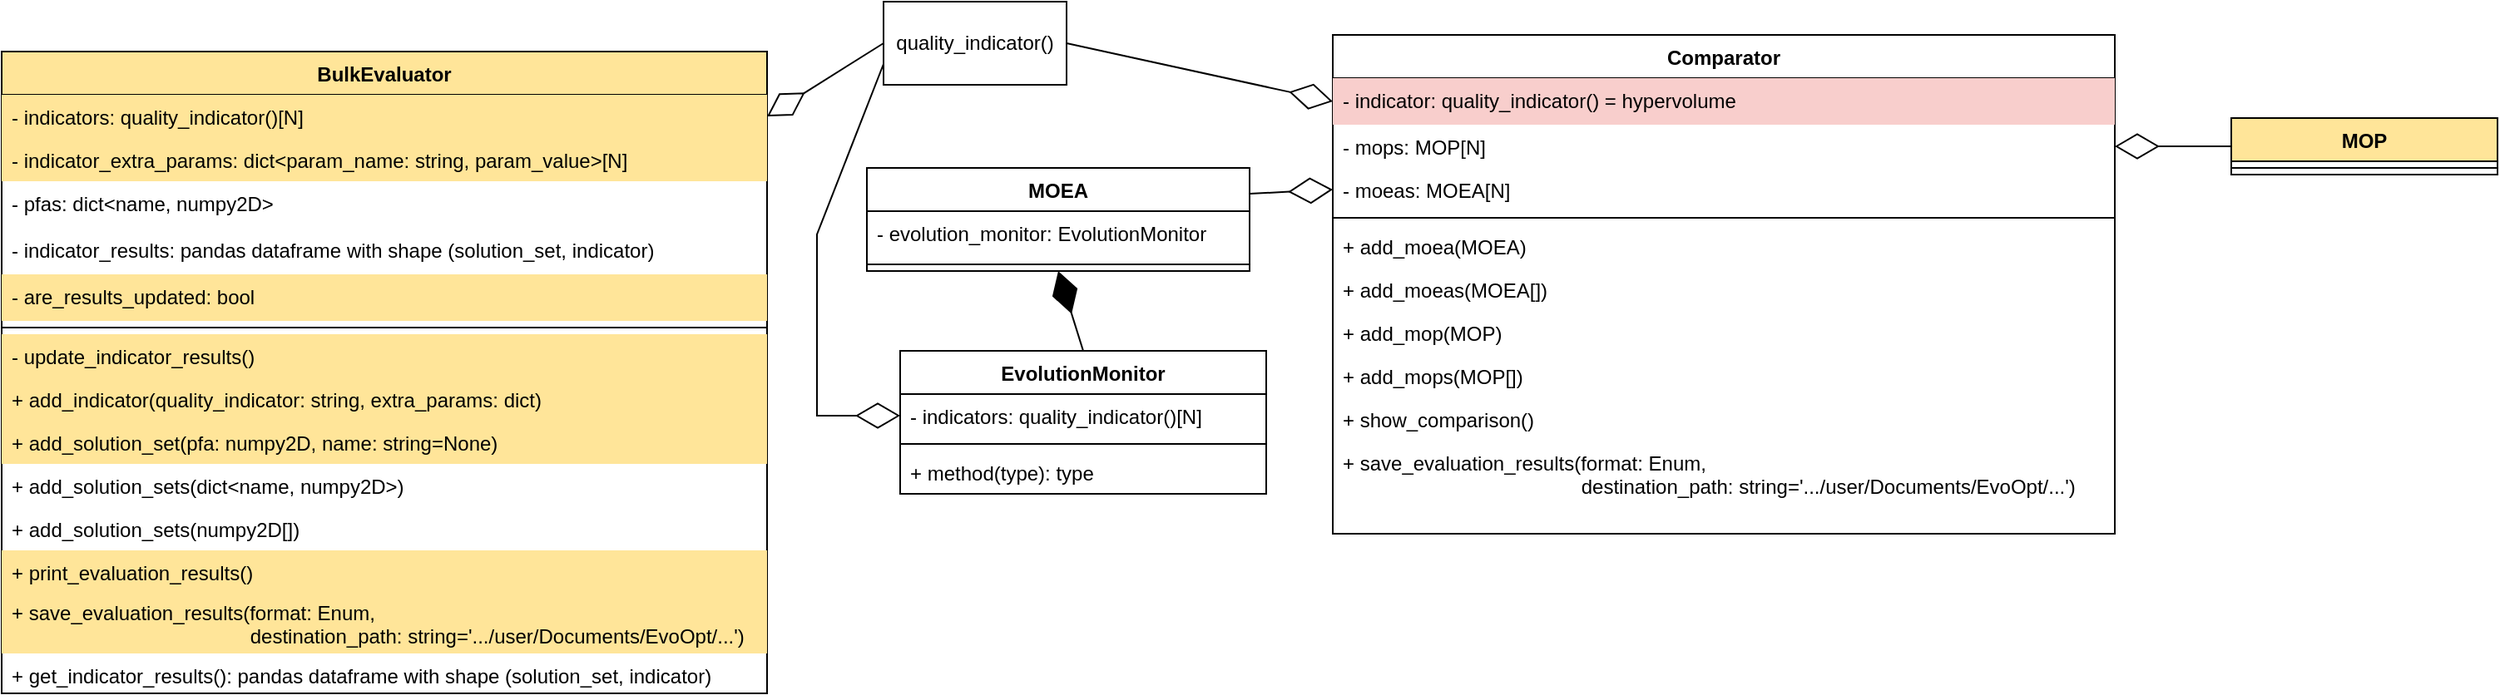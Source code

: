 <mxfile version="21.3.0" type="github" pages="2">
  <diagram id="C5RBs43oDa-KdzZeNtuy" name="Page-1">
    <mxGraphModel dx="1113" dy="1024" grid="1" gridSize="10" guides="1" tooltips="1" connect="1" arrows="1" fold="1" page="1" pageScale="1" pageWidth="827" pageHeight="1169" math="0" shadow="0">
      <root>
        <mxCell id="WIyWlLk6GJQsqaUBKTNV-0" />
        <mxCell id="WIyWlLk6GJQsqaUBKTNV-1" parent="WIyWlLk6GJQsqaUBKTNV-0" />
        <UserObject label="BulkEvaluator" tooltip="Permite evaluar M sets de soluciones utilizando N indicadores." id="zkfFHV4jXpPFQw0GAbJ--0">
          <mxCell style="swimlane;fontStyle=1;align=center;verticalAlign=top;childLayout=stackLayout;horizontal=1;startSize=26;horizontalStack=0;resizeParent=1;resizeLast=0;collapsible=1;marginBottom=0;rounded=0;shadow=0;strokeWidth=1;fillColor=#FFE599;" parent="WIyWlLk6GJQsqaUBKTNV-1" vertex="1">
            <mxGeometry y="70" width="460" height="386" as="geometry">
              <mxRectangle x="220" y="120" width="160" height="26" as="alternateBounds" />
            </mxGeometry>
          </mxCell>
        </UserObject>
        <object label="- indicators: quality_indicator()[N]" linkTarget="_blank" tooltip="Aquí se almacena una lista con todas las funciones de los indicadores de calidad que vamos a utilizar (aprovechando que en Python podemos guardar funciones como variables)." id="zkfFHV4jXpPFQw0GAbJ--1">
          <mxCell style="text;align=left;verticalAlign=top;spacingLeft=4;spacingRight=4;overflow=hidden;rotatable=0;points=[[0,0.5],[1,0.5]];portConstraint=eastwest;fillColor=#FFE599;" parent="zkfFHV4jXpPFQw0GAbJ--0" vertex="1">
            <mxGeometry y="26" width="460" height="26" as="geometry" />
          </mxCell>
        </object>
        <UserObject label="- indicator_extra_params: dict&lt;param_name: string, param_value&gt;[N]" tooltip="Aquí almacenaremos los parámetros para aquellos indicadores que requieren de parámetros (como por ejemplo p, un set de referencia, una función de utilidad, etc.). Los índices que hagan referencia a un indicador que no requiere más parámetros tendrán null." id="zkfFHV4jXpPFQw0GAbJ--3">
          <mxCell style="text;align=left;verticalAlign=top;spacingLeft=4;spacingRight=4;overflow=hidden;rotatable=0;points=[[0,0.5],[1,0.5]];portConstraint=eastwest;rounded=0;shadow=0;html=0;fillColor=#FFE599;" parent="zkfFHV4jXpPFQw0GAbJ--0" vertex="1">
            <mxGeometry y="52" width="460" height="26" as="geometry" />
          </mxCell>
        </UserObject>
        <mxCell id="zkfFHV4jXpPFQw0GAbJ--2" value="- pfas: dict&lt;name, numpy2D&gt;" style="text;align=left;verticalAlign=top;spacingLeft=4;spacingRight=4;overflow=hidden;rotatable=0;points=[[0,0.5],[1,0.5]];portConstraint=eastwest;rounded=0;shadow=0;html=0;" parent="zkfFHV4jXpPFQw0GAbJ--0" vertex="1">
          <mxGeometry y="78" width="460" height="28" as="geometry" />
        </mxCell>
        <mxCell id="Jc8pbojkAzqRlzXQ8gW2-11" value="- indicator_results: pandas dataframe with shape (solution_set, indicator)" style="text;align=left;verticalAlign=top;spacingLeft=4;spacingRight=4;overflow=hidden;rotatable=0;points=[[0,0.5],[1,0.5]];portConstraint=eastwest;rounded=0;shadow=0;html=0;" parent="zkfFHV4jXpPFQw0GAbJ--0" vertex="1">
          <mxGeometry y="106" width="460" height="28" as="geometry" />
        </mxCell>
        <UserObject label="- are_results_updated: bool" tooltip="Para uso interno de la clase. La idea es no andar calculando resultados que ya tenemos calculados cada vez que llamamos a print_evaluation_results, save_evaluation_results o get_indicator_results." id="Jc8pbojkAzqRlzXQ8gW2-12">
          <mxCell style="text;align=left;verticalAlign=top;spacingLeft=4;spacingRight=4;overflow=hidden;rotatable=0;points=[[0,0.5],[1,0.5]];portConstraint=eastwest;rounded=0;shadow=0;html=0;fillColor=#FFE599;" parent="zkfFHV4jXpPFQw0GAbJ--0" vertex="1">
            <mxGeometry y="134" width="460" height="28" as="geometry" />
          </mxCell>
        </UserObject>
        <mxCell id="zkfFHV4jXpPFQw0GAbJ--4" value="" style="line;html=1;strokeWidth=1;align=left;verticalAlign=middle;spacingTop=-1;spacingLeft=3;spacingRight=3;rotatable=0;labelPosition=right;points=[];portConstraint=eastwest;" parent="zkfFHV4jXpPFQw0GAbJ--0" vertex="1">
          <mxGeometry y="162" width="460" height="8" as="geometry" />
        </mxCell>
        <UserObject label="- update_indicator_results()" tooltip="Para uso interno de la clase. La idea es no andar calculando resultados que ya tenemos calculados cada vez que llamamos a print_evaluation_results, save_evaluation_results o get_indicator_results." id="Jc8pbojkAzqRlzXQ8gW2-14">
          <mxCell style="text;align=left;verticalAlign=top;spacingLeft=4;spacingRight=4;overflow=hidden;rotatable=0;points=[[0,0.5],[1,0.5]];portConstraint=eastwest;fillColor=#FFE599;" parent="zkfFHV4jXpPFQw0GAbJ--0" vertex="1">
            <mxGeometry y="170" width="460" height="26" as="geometry" />
          </mxCell>
        </UserObject>
        <UserObject label="+ add_indicator(quality_indicator: string, extra_params: dict)" tooltip="Estaría muy bien si pudiéramos hacer que los indicadores de calidad salieran listados en el IDE, pero esto puede ser complejo si se quiere hacer de manera automática. De momento, que se pase un string.&#xa;&#xa;También, para los parámetros, aprovecharemos que en Python se puede tener un diccionario con keys de un tipo y valores de muchos tipos diferentes." id="zkfFHV4jXpPFQw0GAbJ--5">
          <mxCell style="text;align=left;verticalAlign=top;spacingLeft=4;spacingRight=4;overflow=hidden;rotatable=0;points=[[0,0.5],[1,0.5]];portConstraint=eastwest;fillColor=#FFE599;" parent="zkfFHV4jXpPFQw0GAbJ--0" vertex="1">
            <mxGeometry y="196" width="460" height="26" as="geometry" />
          </mxCell>
        </UserObject>
        <UserObject label="+ add_solution_set(pfa: numpy2D, name: string=None)" tooltip="Si no se le pone nombre, se le pone automáticamente un número como nombre (1, 2, 3, etc.)." id="Jc8pbojkAzqRlzXQ8gW2-4">
          <mxCell style="text;align=left;verticalAlign=top;spacingLeft=4;spacingRight=4;overflow=hidden;rotatable=0;points=[[0,0.5],[1,0.5]];portConstraint=eastwest;strokeColor=none;fillColor=#FFE599;" parent="zkfFHV4jXpPFQw0GAbJ--0" vertex="1">
            <mxGeometry y="222" width="460" height="26" as="geometry" />
          </mxCell>
        </UserObject>
        <mxCell id="Jc8pbojkAzqRlzXQ8gW2-6" value="+ add_solution_sets(dict&lt;name, numpy2D&gt;)" style="text;align=left;verticalAlign=top;spacingLeft=4;spacingRight=4;overflow=hidden;rotatable=0;points=[[0,0.5],[1,0.5]];portConstraint=eastwest;" parent="zkfFHV4jXpPFQw0GAbJ--0" vertex="1">
          <mxGeometry y="248" width="460" height="26" as="geometry" />
        </mxCell>
        <mxCell id="Jc8pbojkAzqRlzXQ8gW2-8" value="+ add_solution_sets(numpy2D[])" style="text;align=left;verticalAlign=top;spacingLeft=4;spacingRight=4;overflow=hidden;rotatable=0;points=[[0,0.5],[1,0.5]];portConstraint=eastwest;" parent="zkfFHV4jXpPFQw0GAbJ--0" vertex="1">
          <mxGeometry y="274" width="460" height="26" as="geometry" />
        </mxCell>
        <UserObject label="+ print_evaluation_results()" tooltip="Imprime por consola el valor, array, o la tabla 2D (dependiendo de si M o N son iguales a 1 o no). Sería bueno que imprima un Pandas dataframe." id="Jc8pbojkAzqRlzXQ8gW2-3">
          <mxCell style="text;align=left;verticalAlign=top;spacingLeft=4;spacingRight=4;overflow=hidden;rotatable=0;points=[[0,0.5],[1,0.5]];portConstraint=eastwest;fillColor=#FFE599;" parent="zkfFHV4jXpPFQw0GAbJ--0" vertex="1">
            <mxGeometry y="300" width="460" height="24" as="geometry" />
          </mxCell>
        </UserObject>
        <UserObject label="+ save_evaluation_results(format: Enum, &#xa;                                           destination_path: string=&#39;.../user/Documents/EvoOpt/...&#39;)" tooltip="El parametro format es para especificar si se quiere un txt, un csv, un xml, etc." id="Jc8pbojkAzqRlzXQ8gW2-7">
          <mxCell style="text;align=left;verticalAlign=top;spacingLeft=4;spacingRight=4;overflow=hidden;rotatable=0;points=[[0,0.5],[1,0.5]];portConstraint=eastwest;fillColor=#FFE599;" parent="zkfFHV4jXpPFQw0GAbJ--0" vertex="1">
            <mxGeometry y="324" width="460" height="38" as="geometry" />
          </mxCell>
        </UserObject>
        <UserObject label="+ get_indicator_results(): pandas dataframe with shape (solution_set, indicator)" tooltip="" id="Jc8pbojkAzqRlzXQ8gW2-10">
          <mxCell style="text;align=left;verticalAlign=top;spacingLeft=4;spacingRight=4;overflow=hidden;rotatable=0;points=[[0,0.5],[1,0.5]];portConstraint=eastwest;fillColor=none;" parent="zkfFHV4jXpPFQw0GAbJ--0" vertex="1">
            <mxGeometry y="362" width="460" height="24" as="geometry" />
          </mxCell>
        </UserObject>
        <mxCell id="yCq8_07fq_2z89Y1MARR-6" value="Comparator" style="swimlane;fontStyle=1;align=center;verticalAlign=top;childLayout=stackLayout;horizontal=1;startSize=26;horizontalStack=0;resizeParent=1;resizeParentMax=0;resizeLast=0;collapsible=1;marginBottom=0;whiteSpace=wrap;html=1;" vertex="1" parent="WIyWlLk6GJQsqaUBKTNV-1">
          <mxGeometry x="800" y="60" width="470" height="300" as="geometry" />
        </mxCell>
        <UserObject label="- indicator: quality_indicator() = hypervolume" tooltip="¿Era un indicador o varios indicadores?" id="yCq8_07fq_2z89Y1MARR-26">
          <mxCell style="text;strokeColor=none;fillColor=#F8CECC;align=left;verticalAlign=top;spacingLeft=4;spacingRight=4;overflow=hidden;rotatable=0;points=[[0,0.5],[1,0.5]];portConstraint=eastwest;whiteSpace=wrap;html=1;" vertex="1" parent="yCq8_07fq_2z89Y1MARR-6">
            <mxGeometry y="26" width="470" height="28" as="geometry" />
          </mxCell>
        </UserObject>
        <mxCell id="yCq8_07fq_2z89Y1MARR-33" value="- mops: MOP[N]" style="text;strokeColor=none;fillColor=none;align=left;verticalAlign=top;spacingLeft=4;spacingRight=4;overflow=hidden;rotatable=0;points=[[0,0.5],[1,0.5]];portConstraint=eastwest;whiteSpace=wrap;html=1;" vertex="1" parent="yCq8_07fq_2z89Y1MARR-6">
          <mxGeometry y="54" width="470" height="26" as="geometry" />
        </mxCell>
        <mxCell id="yCq8_07fq_2z89Y1MARR-7" value="- moeas: MOEA[N]" style="text;strokeColor=none;fillColor=none;align=left;verticalAlign=top;spacingLeft=4;spacingRight=4;overflow=hidden;rotatable=0;points=[[0,0.5],[1,0.5]];portConstraint=eastwest;whiteSpace=wrap;html=1;" vertex="1" parent="yCq8_07fq_2z89Y1MARR-6">
          <mxGeometry y="80" width="470" height="26" as="geometry" />
        </mxCell>
        <mxCell id="yCq8_07fq_2z89Y1MARR-8" value="" style="line;strokeWidth=1;fillColor=none;align=left;verticalAlign=middle;spacingTop=-1;spacingLeft=3;spacingRight=3;rotatable=0;labelPosition=right;points=[];portConstraint=eastwest;strokeColor=inherit;" vertex="1" parent="yCq8_07fq_2z89Y1MARR-6">
          <mxGeometry y="106" width="470" height="8" as="geometry" />
        </mxCell>
        <mxCell id="yCq8_07fq_2z89Y1MARR-9" value="+ add_moea(MOEA)" style="text;strokeColor=none;fillColor=none;align=left;verticalAlign=top;spacingLeft=4;spacingRight=4;overflow=hidden;rotatable=0;points=[[0,0.5],[1,0.5]];portConstraint=eastwest;whiteSpace=wrap;html=1;" vertex="1" parent="yCq8_07fq_2z89Y1MARR-6">
          <mxGeometry y="114" width="470" height="26" as="geometry" />
        </mxCell>
        <mxCell id="yCq8_07fq_2z89Y1MARR-23" value="+ add_moeas(MOEA[])" style="text;strokeColor=none;fillColor=none;align=left;verticalAlign=top;spacingLeft=4;spacingRight=4;overflow=hidden;rotatable=0;points=[[0,0.5],[1,0.5]];portConstraint=eastwest;whiteSpace=wrap;html=1;" vertex="1" parent="yCq8_07fq_2z89Y1MARR-6">
          <mxGeometry y="140" width="470" height="26" as="geometry" />
        </mxCell>
        <mxCell id="yCq8_07fq_2z89Y1MARR-28" value="+ add_mop(MOP)" style="text;strokeColor=none;fillColor=none;align=left;verticalAlign=top;spacingLeft=4;spacingRight=4;overflow=hidden;rotatable=0;points=[[0,0.5],[1,0.5]];portConstraint=eastwest;whiteSpace=wrap;html=1;" vertex="1" parent="yCq8_07fq_2z89Y1MARR-6">
          <mxGeometry y="166" width="470" height="26" as="geometry" />
        </mxCell>
        <mxCell id="yCq8_07fq_2z89Y1MARR-29" value="+ add_mops(MOP[])" style="text;strokeColor=none;fillColor=none;align=left;verticalAlign=top;spacingLeft=4;spacingRight=4;overflow=hidden;rotatable=0;points=[[0,0.5],[1,0.5]];portConstraint=eastwest;whiteSpace=wrap;html=1;" vertex="1" parent="yCq8_07fq_2z89Y1MARR-6">
          <mxGeometry y="192" width="470" height="26" as="geometry" />
        </mxCell>
        <mxCell id="yCq8_07fq_2z89Y1MARR-35" value="+ show_comparison()" style="text;strokeColor=none;fillColor=none;align=left;verticalAlign=top;spacingLeft=4;spacingRight=4;overflow=hidden;rotatable=0;points=[[0,0.5],[1,0.5]];portConstraint=eastwest;whiteSpace=wrap;html=1;" vertex="1" parent="yCq8_07fq_2z89Y1MARR-6">
          <mxGeometry y="218" width="470" height="26" as="geometry" />
        </mxCell>
        <mxCell id="yCq8_07fq_2z89Y1MARR-36" value="+ save_evaluation_results(format: Enum,&lt;br style=&quot;border-color: var(--border-color); padding: 0px; margin: 0px;&quot;&gt;&lt;span style=&quot;&quot;&gt;&amp;nbsp;&amp;nbsp;&amp;nbsp;&amp;nbsp;&amp;nbsp;&amp;nbsp;&amp;nbsp;&amp;nbsp;&amp;nbsp;&amp;nbsp;&amp;nbsp;&amp;nbsp;&amp;nbsp;&amp;nbsp;&amp;nbsp;&amp;nbsp;&amp;nbsp;&amp;nbsp;&amp;nbsp;&amp;nbsp;&amp;nbsp;&amp;nbsp;&amp;nbsp;&amp;nbsp;&amp;nbsp;&amp;nbsp;&amp;nbsp;&amp;nbsp;&amp;nbsp;&amp;nbsp;&amp;nbsp;&amp;nbsp;&amp;nbsp;&amp;nbsp;&amp;nbsp;&amp;nbsp;&amp;nbsp;&amp;nbsp;&amp;nbsp;&amp;nbsp;&amp;nbsp;&amp;nbsp;&amp;nbsp;destination_path: string=&#39;.../user/Documents/EvoOpt/...&#39;)&lt;/span&gt;" style="text;strokeColor=none;fillColor=none;align=left;verticalAlign=top;spacingLeft=4;spacingRight=4;overflow=hidden;rotatable=0;points=[[0,0.5],[1,0.5]];portConstraint=eastwest;whiteSpace=wrap;html=1;" vertex="1" parent="yCq8_07fq_2z89Y1MARR-6">
          <mxGeometry y="244" width="470" height="56" as="geometry" />
        </mxCell>
        <mxCell id="yCq8_07fq_2z89Y1MARR-10" value="MOEA" style="swimlane;fontStyle=1;align=center;verticalAlign=top;childLayout=stackLayout;horizontal=1;startSize=26;horizontalStack=0;resizeParent=1;resizeParentMax=0;resizeLast=0;collapsible=1;marginBottom=0;whiteSpace=wrap;html=1;" vertex="1" parent="WIyWlLk6GJQsqaUBKTNV-1">
          <mxGeometry x="520" y="140" width="230" height="62" as="geometry" />
        </mxCell>
        <mxCell id="yCq8_07fq_2z89Y1MARR-43" value="- evolution_monitor: EvolutionMonitor" style="text;align=left;verticalAlign=top;spacingLeft=4;spacingRight=4;overflow=hidden;rotatable=0;points=[[0,0.5],[1,0.5]];portConstraint=eastwest;rounded=0;shadow=0;html=0;" vertex="1" parent="yCq8_07fq_2z89Y1MARR-10">
          <mxGeometry y="26" width="230" height="28" as="geometry" />
        </mxCell>
        <mxCell id="yCq8_07fq_2z89Y1MARR-12" value="" style="line;strokeWidth=1;fillColor=none;align=left;verticalAlign=middle;spacingTop=-1;spacingLeft=3;spacingRight=3;rotatable=0;labelPosition=right;points=[];portConstraint=eastwest;strokeColor=inherit;" vertex="1" parent="yCq8_07fq_2z89Y1MARR-10">
          <mxGeometry y="54" width="230" height="8" as="geometry" />
        </mxCell>
        <mxCell id="yCq8_07fq_2z89Y1MARR-22" value="" style="endArrow=diamondThin;endFill=0;endSize=24;html=1;rounded=0;entryX=0;entryY=0.5;entryDx=0;entryDy=0;exitX=1;exitY=0.25;exitDx=0;exitDy=0;" edge="1" parent="WIyWlLk6GJQsqaUBKTNV-1" source="yCq8_07fq_2z89Y1MARR-10" target="yCq8_07fq_2z89Y1MARR-7">
          <mxGeometry width="160" relative="1" as="geometry">
            <mxPoint x="860" y="320" as="sourcePoint" />
            <mxPoint x="1020" y="320" as="targetPoint" />
          </mxGeometry>
        </mxCell>
        <UserObject label="MOP" tooltip="Creo que permitir que los MOPs sean objetos brinda al usuario una interfaz para crear sus propios MOPs." id="yCq8_07fq_2z89Y1MARR-24">
          <mxCell style="swimlane;fontStyle=1;align=center;verticalAlign=top;childLayout=stackLayout;horizontal=1;startSize=26;horizontalStack=0;resizeParent=1;resizeParentMax=0;resizeLast=0;collapsible=1;marginBottom=0;whiteSpace=wrap;html=1;fillColor=#FFE599;" vertex="1" parent="WIyWlLk6GJQsqaUBKTNV-1">
            <mxGeometry x="1340" y="110" width="160" height="34" as="geometry" />
          </mxCell>
        </UserObject>
        <mxCell id="yCq8_07fq_2z89Y1MARR-25" value="" style="line;strokeWidth=1;fillColor=none;align=left;verticalAlign=middle;spacingTop=-1;spacingLeft=3;spacingRight=3;rotatable=0;labelPosition=right;points=[];portConstraint=eastwest;strokeColor=inherit;" vertex="1" parent="yCq8_07fq_2z89Y1MARR-24">
          <mxGeometry y="26" width="160" height="8" as="geometry" />
        </mxCell>
        <mxCell id="yCq8_07fq_2z89Y1MARR-27" value="" style="endArrow=diamondThin;endFill=0;endSize=24;html=1;rounded=0;exitX=0;exitY=0.5;exitDx=0;exitDy=0;" edge="1" parent="WIyWlLk6GJQsqaUBKTNV-1" source="yCq8_07fq_2z89Y1MARR-24">
          <mxGeometry width="160" relative="1" as="geometry">
            <mxPoint x="740" y="125" as="sourcePoint" />
            <mxPoint x="1270" y="127" as="targetPoint" />
          </mxGeometry>
        </mxCell>
        <mxCell id="yCq8_07fq_2z89Y1MARR-30" value="quality_indicator()" style="html=1;whiteSpace=wrap;" vertex="1" parent="WIyWlLk6GJQsqaUBKTNV-1">
          <mxGeometry x="530" y="40" width="110" height="50" as="geometry" />
        </mxCell>
        <mxCell id="yCq8_07fq_2z89Y1MARR-31" value="" style="endArrow=diamondThin;endFill=0;endSize=24;html=1;rounded=0;entryX=1;entryY=0.5;entryDx=0;entryDy=0;exitX=0;exitY=0.5;exitDx=0;exitDy=0;" edge="1" parent="WIyWlLk6GJQsqaUBKTNV-1" source="yCq8_07fq_2z89Y1MARR-30" target="zkfFHV4jXpPFQw0GAbJ--1">
          <mxGeometry width="160" relative="1" as="geometry">
            <mxPoint x="750" y="135" as="sourcePoint" />
            <mxPoint x="810" y="135" as="targetPoint" />
          </mxGeometry>
        </mxCell>
        <mxCell id="yCq8_07fq_2z89Y1MARR-34" value="" style="endArrow=diamondThin;endFill=0;endSize=24;html=1;rounded=0;entryX=0;entryY=0.5;entryDx=0;entryDy=0;exitX=1;exitY=0.5;exitDx=0;exitDy=0;" edge="1" parent="WIyWlLk6GJQsqaUBKTNV-1" source="yCq8_07fq_2z89Y1MARR-30" target="yCq8_07fq_2z89Y1MARR-26">
          <mxGeometry width="160" relative="1" as="geometry">
            <mxPoint x="590" y="-25.5" as="sourcePoint" />
            <mxPoint x="650" y="-25.5" as="targetPoint" />
          </mxGeometry>
        </mxCell>
        <mxCell id="yCq8_07fq_2z89Y1MARR-38" value="EvolutionMonitor" style="swimlane;fontStyle=1;align=center;verticalAlign=top;childLayout=stackLayout;horizontal=1;startSize=26;horizontalStack=0;resizeParent=1;resizeParentMax=0;resizeLast=0;collapsible=1;marginBottom=0;whiteSpace=wrap;html=1;" vertex="1" parent="WIyWlLk6GJQsqaUBKTNV-1">
          <mxGeometry x="540" y="250" width="220" height="86" as="geometry" />
        </mxCell>
        <mxCell id="yCq8_07fq_2z89Y1MARR-39" value="- indicators: quality_indicator()[N]" style="text;strokeColor=none;fillColor=none;align=left;verticalAlign=top;spacingLeft=4;spacingRight=4;overflow=hidden;rotatable=0;points=[[0,0.5],[1,0.5]];portConstraint=eastwest;whiteSpace=wrap;html=1;" vertex="1" parent="yCq8_07fq_2z89Y1MARR-38">
          <mxGeometry y="26" width="220" height="26" as="geometry" />
        </mxCell>
        <mxCell id="yCq8_07fq_2z89Y1MARR-40" value="" style="line;strokeWidth=1;fillColor=none;align=left;verticalAlign=middle;spacingTop=-1;spacingLeft=3;spacingRight=3;rotatable=0;labelPosition=right;points=[];portConstraint=eastwest;strokeColor=inherit;" vertex="1" parent="yCq8_07fq_2z89Y1MARR-38">
          <mxGeometry y="52" width="220" height="8" as="geometry" />
        </mxCell>
        <mxCell id="yCq8_07fq_2z89Y1MARR-41" value="+ method(type): type" style="text;strokeColor=none;fillColor=none;align=left;verticalAlign=top;spacingLeft=4;spacingRight=4;overflow=hidden;rotatable=0;points=[[0,0.5],[1,0.5]];portConstraint=eastwest;whiteSpace=wrap;html=1;" vertex="1" parent="yCq8_07fq_2z89Y1MARR-38">
          <mxGeometry y="60" width="220" height="26" as="geometry" />
        </mxCell>
        <mxCell id="yCq8_07fq_2z89Y1MARR-42" value="" style="endArrow=diamondThin;endFill=1;endSize=24;html=1;rounded=0;entryX=0.5;entryY=1;entryDx=0;entryDy=0;exitX=0.5;exitY=0;exitDx=0;exitDy=0;" edge="1" parent="WIyWlLk6GJQsqaUBKTNV-1" source="yCq8_07fq_2z89Y1MARR-38" target="yCq8_07fq_2z89Y1MARR-10">
          <mxGeometry width="160" relative="1" as="geometry">
            <mxPoint x="620" y="310" as="sourcePoint" />
            <mxPoint x="780" y="310" as="targetPoint" />
          </mxGeometry>
        </mxCell>
        <mxCell id="yCq8_07fq_2z89Y1MARR-45" value="" style="endArrow=diamondThin;endFill=0;endSize=24;html=1;rounded=0;entryX=0;entryY=0.5;entryDx=0;entryDy=0;exitX=0;exitY=0.75;exitDx=0;exitDy=0;" edge="1" parent="WIyWlLk6GJQsqaUBKTNV-1" source="yCq8_07fq_2z89Y1MARR-30" target="yCq8_07fq_2z89Y1MARR-39">
          <mxGeometry width="160" relative="1" as="geometry">
            <mxPoint x="350" y="140" as="sourcePoint" />
            <mxPoint x="510" y="175" as="targetPoint" />
            <Array as="points">
              <mxPoint x="490" y="180" />
              <mxPoint x="490" y="289" />
            </Array>
          </mxGeometry>
        </mxCell>
      </root>
    </mxGraphModel>
  </diagram>
  <diagram id="-ryZ0t9mynC503srm3Jx" name="Page-2">
    <mxGraphModel dx="1290" dy="573" grid="1" gridSize="10" guides="1" tooltips="1" connect="1" arrows="1" fold="1" page="1" pageScale="1" pageWidth="850" pageHeight="1100" math="0" shadow="0">
      <root>
        <mxCell id="0" />
        <mxCell id="1" parent="0" />
      </root>
    </mxGraphModel>
  </diagram>
</mxfile>
